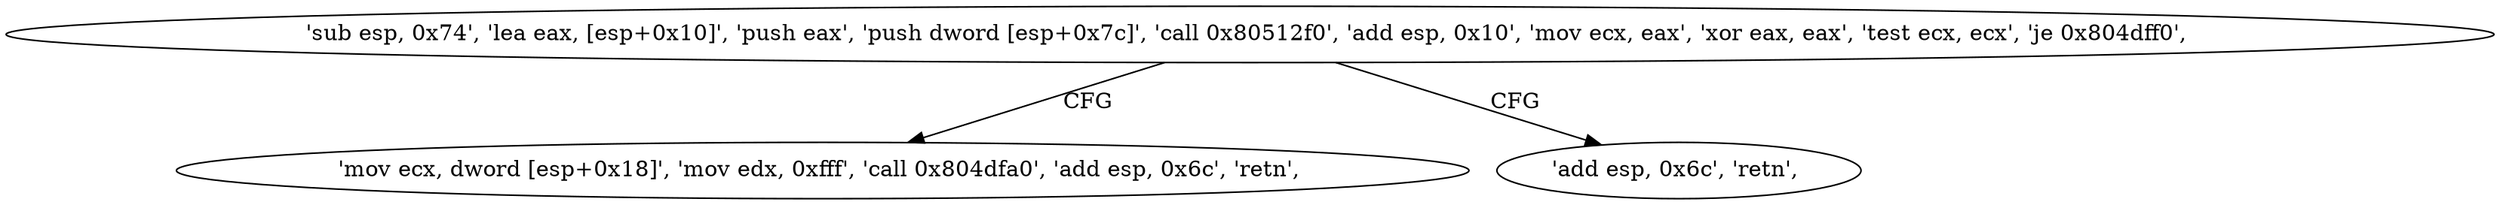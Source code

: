 digraph "func" {
"134537168" [label = "'sub esp, 0x74', 'lea eax, [esp+0x10]', 'push eax', 'push dword [esp+0x7c]', 'call 0x80512f0', 'add esp, 0x10', 'mov ecx, eax', 'xor eax, eax', 'test ecx, ecx', 'je 0x804dff0', " ]
"134537200" [label = "'mov ecx, dword [esp+0x18]', 'mov edx, 0xfff', 'call 0x804dfa0', 'add esp, 0x6c', 'retn', " ]
"134537196" [label = "'add esp, 0x6c', 'retn', " ]
"134537168" -> "134537200" [ label = "CFG" ]
"134537168" -> "134537196" [ label = "CFG" ]
}
